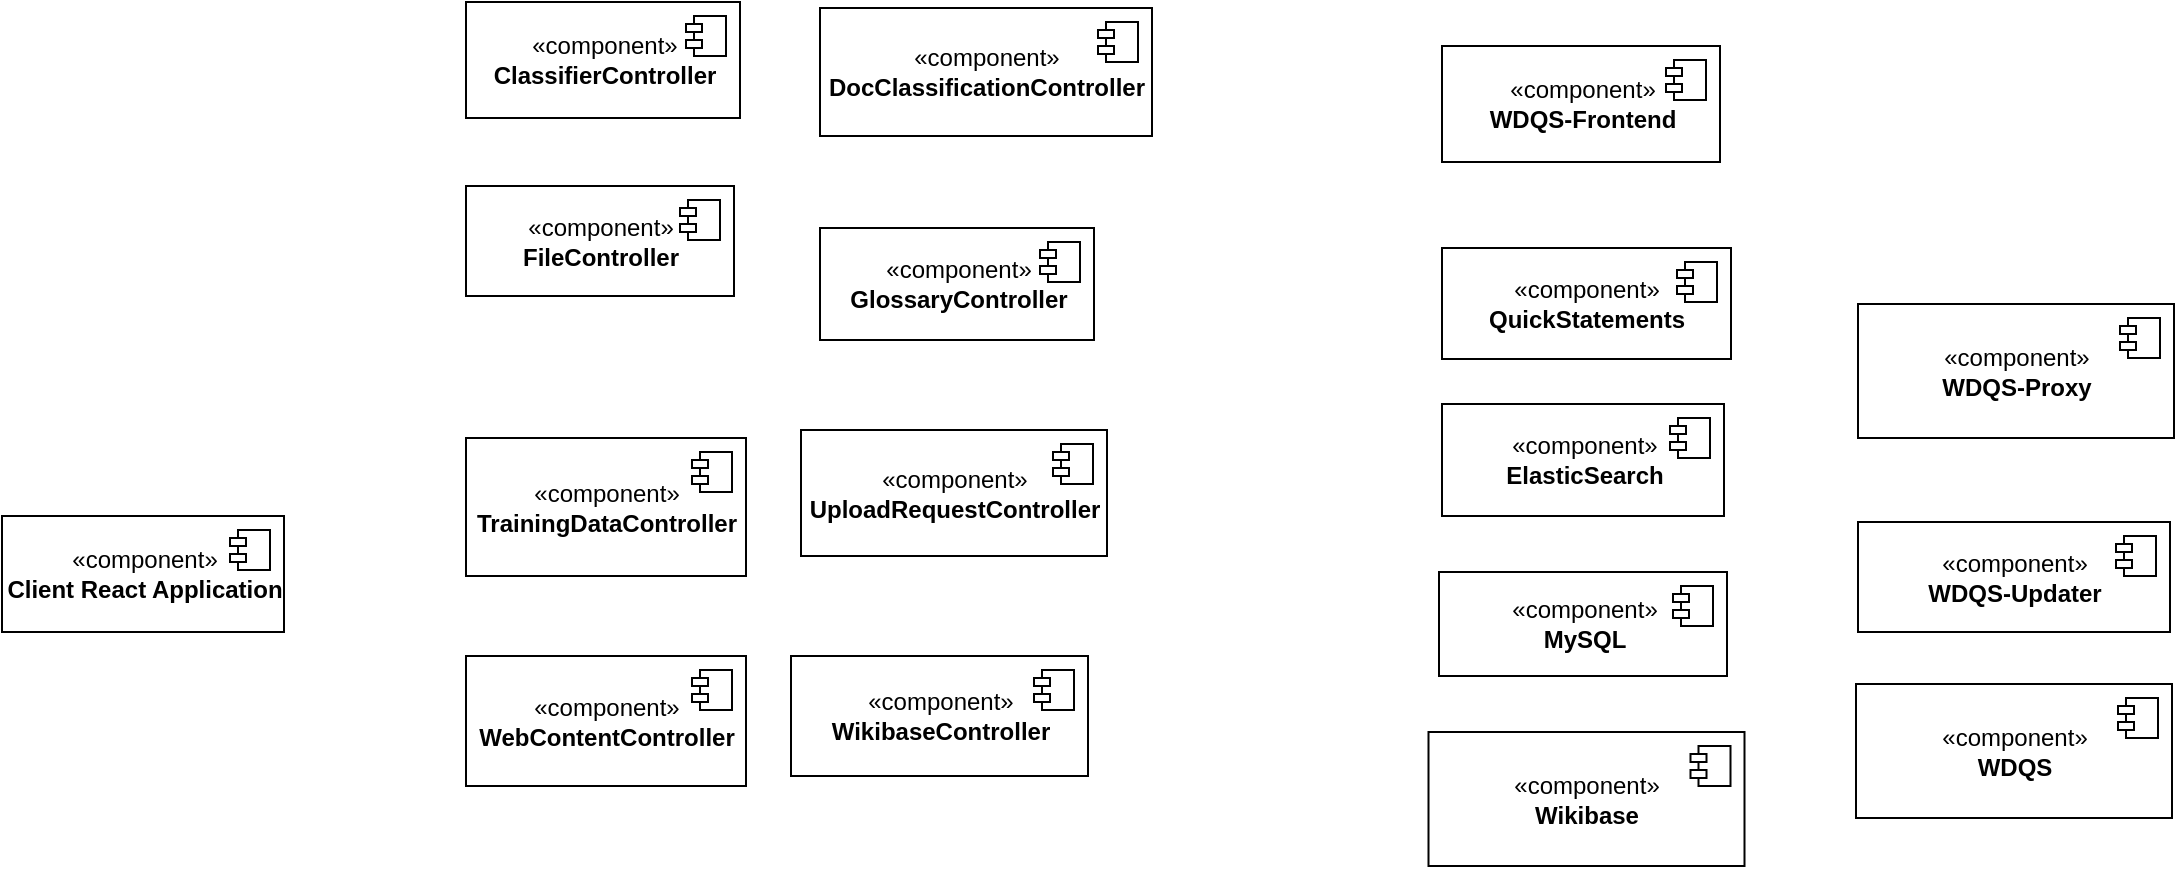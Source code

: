 <mxfile version="20.0.4" type="github">
  <diagram id="mi46XuBP067MI78u7ueu" name="Page-1">
    <mxGraphModel dx="1422" dy="793" grid="0" gridSize="10" guides="1" tooltips="1" connect="1" arrows="1" fold="1" page="1" pageScale="1" pageWidth="1169" pageHeight="827" math="0" shadow="0">
      <root>
        <mxCell id="0" />
        <mxCell id="1" parent="0" />
        <mxCell id="pnEN5L0gXBlF_qGRfZEd-5" value="«component»&lt;br&gt;&lt;b&gt;Client React Application&lt;/b&gt;" style="html=1;dropTarget=0;" vertex="1" parent="1">
          <mxGeometry x="8" y="394" width="141" height="58" as="geometry" />
        </mxCell>
        <mxCell id="pnEN5L0gXBlF_qGRfZEd-6" value="" style="shape=module;jettyWidth=8;jettyHeight=4;" vertex="1" parent="pnEN5L0gXBlF_qGRfZEd-5">
          <mxGeometry x="1" width="20" height="20" relative="1" as="geometry">
            <mxPoint x="-27" y="7" as="offset" />
          </mxGeometry>
        </mxCell>
        <mxCell id="pnEN5L0gXBlF_qGRfZEd-8" value="«component»&lt;br&gt;&lt;b&gt;ClassifierController&lt;/b&gt;" style="html=1;dropTarget=0;fontFamily=Helvetica;" vertex="1" parent="1">
          <mxGeometry x="240" y="137" width="137" height="58" as="geometry" />
        </mxCell>
        <mxCell id="pnEN5L0gXBlF_qGRfZEd-9" value="" style="shape=module;jettyWidth=8;jettyHeight=4;fontFamily=Times New Roman;" vertex="1" parent="pnEN5L0gXBlF_qGRfZEd-8">
          <mxGeometry x="1" width="20" height="20" relative="1" as="geometry">
            <mxPoint x="-27" y="7" as="offset" />
          </mxGeometry>
        </mxCell>
        <mxCell id="pnEN5L0gXBlF_qGRfZEd-10" value="«component»&lt;br&gt;&lt;b&gt;DocClassificationController&lt;/b&gt;" style="html=1;dropTarget=0;fontFamily=Helvetica;" vertex="1" parent="1">
          <mxGeometry x="417" y="140" width="166" height="64" as="geometry" />
        </mxCell>
        <mxCell id="pnEN5L0gXBlF_qGRfZEd-11" value="" style="shape=module;jettyWidth=8;jettyHeight=4;fontFamily=Times New Roman;" vertex="1" parent="pnEN5L0gXBlF_qGRfZEd-10">
          <mxGeometry x="1" width="20" height="20" relative="1" as="geometry">
            <mxPoint x="-27" y="7" as="offset" />
          </mxGeometry>
        </mxCell>
        <mxCell id="pnEN5L0gXBlF_qGRfZEd-12" value="«component»&lt;br&gt;&lt;b&gt;FileController&lt;/b&gt;" style="html=1;dropTarget=0;fontFamily=Helvetica;" vertex="1" parent="1">
          <mxGeometry x="240" y="229" width="134" height="55" as="geometry" />
        </mxCell>
        <mxCell id="pnEN5L0gXBlF_qGRfZEd-13" value="" style="shape=module;jettyWidth=8;jettyHeight=4;fontFamily=Times New Roman;" vertex="1" parent="pnEN5L0gXBlF_qGRfZEd-12">
          <mxGeometry x="1" width="20" height="20" relative="1" as="geometry">
            <mxPoint x="-27" y="7" as="offset" />
          </mxGeometry>
        </mxCell>
        <mxCell id="pnEN5L0gXBlF_qGRfZEd-14" value="«component»&lt;br&gt;&lt;b&gt;GlossaryController&lt;/b&gt;" style="html=1;dropTarget=0;fontFamily=Helvetica;" vertex="1" parent="1">
          <mxGeometry x="417" y="250" width="137" height="56" as="geometry" />
        </mxCell>
        <mxCell id="pnEN5L0gXBlF_qGRfZEd-15" value="" style="shape=module;jettyWidth=8;jettyHeight=4;fontFamily=Times New Roman;" vertex="1" parent="pnEN5L0gXBlF_qGRfZEd-14">
          <mxGeometry x="1" width="20" height="20" relative="1" as="geometry">
            <mxPoint x="-27" y="7" as="offset" />
          </mxGeometry>
        </mxCell>
        <mxCell id="pnEN5L0gXBlF_qGRfZEd-16" value="«component»&lt;br&gt;&lt;b&gt;TrainingDataController&lt;/b&gt;" style="html=1;dropTarget=0;fontFamily=Helvetica;" vertex="1" parent="1">
          <mxGeometry x="240" y="355" width="140" height="69" as="geometry" />
        </mxCell>
        <mxCell id="pnEN5L0gXBlF_qGRfZEd-17" value="" style="shape=module;jettyWidth=8;jettyHeight=4;fontFamily=Times New Roman;" vertex="1" parent="pnEN5L0gXBlF_qGRfZEd-16">
          <mxGeometry x="1" width="20" height="20" relative="1" as="geometry">
            <mxPoint x="-27" y="7" as="offset" />
          </mxGeometry>
        </mxCell>
        <mxCell id="pnEN5L0gXBlF_qGRfZEd-18" value="«component»&lt;br&gt;&lt;b&gt;UploadRequestController&lt;/b&gt;" style="html=1;dropTarget=0;fontFamily=Helvetica;" vertex="1" parent="1">
          <mxGeometry x="407.5" y="351" width="153" height="63" as="geometry" />
        </mxCell>
        <mxCell id="pnEN5L0gXBlF_qGRfZEd-19" value="" style="shape=module;jettyWidth=8;jettyHeight=4;fontFamily=Times New Roman;" vertex="1" parent="pnEN5L0gXBlF_qGRfZEd-18">
          <mxGeometry x="1" width="20" height="20" relative="1" as="geometry">
            <mxPoint x="-27" y="7" as="offset" />
          </mxGeometry>
        </mxCell>
        <mxCell id="pnEN5L0gXBlF_qGRfZEd-20" value="«component»&lt;br&gt;&lt;b&gt;WebContentController&lt;/b&gt;" style="html=1;dropTarget=0;fontFamily=Helvetica;" vertex="1" parent="1">
          <mxGeometry x="240" y="464" width="140" height="65" as="geometry" />
        </mxCell>
        <mxCell id="pnEN5L0gXBlF_qGRfZEd-21" value="" style="shape=module;jettyWidth=8;jettyHeight=4;fontFamily=Times New Roman;" vertex="1" parent="pnEN5L0gXBlF_qGRfZEd-20">
          <mxGeometry x="1" width="20" height="20" relative="1" as="geometry">
            <mxPoint x="-27" y="7" as="offset" />
          </mxGeometry>
        </mxCell>
        <mxCell id="pnEN5L0gXBlF_qGRfZEd-22" value="«component»&lt;br&gt;&lt;b&gt;WikibaseController&lt;/b&gt;" style="html=1;dropTarget=0;fontFamily=Helvetica;" vertex="1" parent="1">
          <mxGeometry x="402.5" y="464" width="148.5" height="60" as="geometry" />
        </mxCell>
        <mxCell id="pnEN5L0gXBlF_qGRfZEd-23" value="" style="shape=module;jettyWidth=8;jettyHeight=4;fontFamily=Times New Roman;" vertex="1" parent="pnEN5L0gXBlF_qGRfZEd-22">
          <mxGeometry x="1" width="20" height="20" relative="1" as="geometry">
            <mxPoint x="-27" y="7" as="offset" />
          </mxGeometry>
        </mxCell>
        <mxCell id="pnEN5L0gXBlF_qGRfZEd-24" value="«component»&lt;br&gt;&lt;b&gt;ElasticSearch&lt;/b&gt;" style="html=1;dropTarget=0;fontFamily=Helvetica;" vertex="1" parent="1">
          <mxGeometry x="728" y="338" width="141" height="56" as="geometry" />
        </mxCell>
        <mxCell id="pnEN5L0gXBlF_qGRfZEd-25" value="" style="shape=module;jettyWidth=8;jettyHeight=4;fontFamily=Times New Roman;" vertex="1" parent="pnEN5L0gXBlF_qGRfZEd-24">
          <mxGeometry x="1" width="20" height="20" relative="1" as="geometry">
            <mxPoint x="-27" y="7" as="offset" />
          </mxGeometry>
        </mxCell>
        <mxCell id="pnEN5L0gXBlF_qGRfZEd-26" value="«component»&lt;br&gt;&lt;b&gt;MySQL&lt;/b&gt;" style="html=1;dropTarget=0;fontFamily=Helvetica;" vertex="1" parent="1">
          <mxGeometry x="726.5" y="422" width="144" height="52" as="geometry" />
        </mxCell>
        <mxCell id="pnEN5L0gXBlF_qGRfZEd-27" value="" style="shape=module;jettyWidth=8;jettyHeight=4;fontFamily=Times New Roman;" vertex="1" parent="pnEN5L0gXBlF_qGRfZEd-26">
          <mxGeometry x="1" width="20" height="20" relative="1" as="geometry">
            <mxPoint x="-27" y="7" as="offset" />
          </mxGeometry>
        </mxCell>
        <mxCell id="pnEN5L0gXBlF_qGRfZEd-28" value="«component»&lt;br&gt;&lt;b&gt;QuickStatements&lt;/b&gt;" style="html=1;dropTarget=0;fontFamily=Helvetica;" vertex="1" parent="1">
          <mxGeometry x="728" y="260" width="144.5" height="55.5" as="geometry" />
        </mxCell>
        <mxCell id="pnEN5L0gXBlF_qGRfZEd-29" value="" style="shape=module;jettyWidth=8;jettyHeight=4;fontFamily=Times New Roman;" vertex="1" parent="pnEN5L0gXBlF_qGRfZEd-28">
          <mxGeometry x="1" width="20" height="20" relative="1" as="geometry">
            <mxPoint x="-27" y="7" as="offset" />
          </mxGeometry>
        </mxCell>
        <mxCell id="pnEN5L0gXBlF_qGRfZEd-32" value="«component»&lt;br&gt;&lt;b&gt;WDQS-Frontend&lt;/b&gt;" style="html=1;dropTarget=0;fontFamily=Helvetica;" vertex="1" parent="1">
          <mxGeometry x="728" y="159" width="139" height="58" as="geometry" />
        </mxCell>
        <mxCell id="pnEN5L0gXBlF_qGRfZEd-33" value="" style="shape=module;jettyWidth=8;jettyHeight=4;fontFamily=Times New Roman;" vertex="1" parent="pnEN5L0gXBlF_qGRfZEd-32">
          <mxGeometry x="1" width="20" height="20" relative="1" as="geometry">
            <mxPoint x="-27" y="7" as="offset" />
          </mxGeometry>
        </mxCell>
        <mxCell id="pnEN5L0gXBlF_qGRfZEd-34" value="«component»&lt;br&gt;&lt;b&gt;WDQS-Proxy&lt;/b&gt;" style="html=1;dropTarget=0;fontFamily=Helvetica;" vertex="1" parent="1">
          <mxGeometry x="936" y="288" width="158" height="67" as="geometry" />
        </mxCell>
        <mxCell id="pnEN5L0gXBlF_qGRfZEd-35" value="" style="shape=module;jettyWidth=8;jettyHeight=4;fontFamily=Times New Roman;" vertex="1" parent="pnEN5L0gXBlF_qGRfZEd-34">
          <mxGeometry x="1" width="20" height="20" relative="1" as="geometry">
            <mxPoint x="-27" y="7" as="offset" />
          </mxGeometry>
        </mxCell>
        <mxCell id="pnEN5L0gXBlF_qGRfZEd-36" value="«component»&lt;br&gt;&lt;b&gt;WDQS-Updater&lt;/b&gt;" style="html=1;dropTarget=0;fontFamily=Helvetica;" vertex="1" parent="1">
          <mxGeometry x="936" y="397" width="156" height="55" as="geometry" />
        </mxCell>
        <mxCell id="pnEN5L0gXBlF_qGRfZEd-37" value="" style="shape=module;jettyWidth=8;jettyHeight=4;fontFamily=Times New Roman;" vertex="1" parent="pnEN5L0gXBlF_qGRfZEd-36">
          <mxGeometry x="1" width="20" height="20" relative="1" as="geometry">
            <mxPoint x="-27" y="7" as="offset" />
          </mxGeometry>
        </mxCell>
        <mxCell id="pnEN5L0gXBlF_qGRfZEd-38" value="«component»&lt;br&gt;&lt;b&gt;WDQS&lt;/b&gt;" style="html=1;dropTarget=0;fontFamily=Helvetica;" vertex="1" parent="1">
          <mxGeometry x="935" y="478" width="158" height="67" as="geometry" />
        </mxCell>
        <mxCell id="pnEN5L0gXBlF_qGRfZEd-39" value="" style="shape=module;jettyWidth=8;jettyHeight=4;fontFamily=Times New Roman;" vertex="1" parent="pnEN5L0gXBlF_qGRfZEd-38">
          <mxGeometry x="1" width="20" height="20" relative="1" as="geometry">
            <mxPoint x="-27" y="7" as="offset" />
          </mxGeometry>
        </mxCell>
        <mxCell id="pnEN5L0gXBlF_qGRfZEd-40" value="«component»&lt;br&gt;&lt;b&gt;Wikibase&lt;/b&gt;" style="html=1;dropTarget=0;fontFamily=Helvetica;" vertex="1" parent="1">
          <mxGeometry x="721.25" y="502" width="158" height="67" as="geometry" />
        </mxCell>
        <mxCell id="pnEN5L0gXBlF_qGRfZEd-41" value="" style="shape=module;jettyWidth=8;jettyHeight=4;fontFamily=Times New Roman;" vertex="1" parent="pnEN5L0gXBlF_qGRfZEd-40">
          <mxGeometry x="1" width="20" height="20" relative="1" as="geometry">
            <mxPoint x="-27" y="7" as="offset" />
          </mxGeometry>
        </mxCell>
      </root>
    </mxGraphModel>
  </diagram>
</mxfile>
